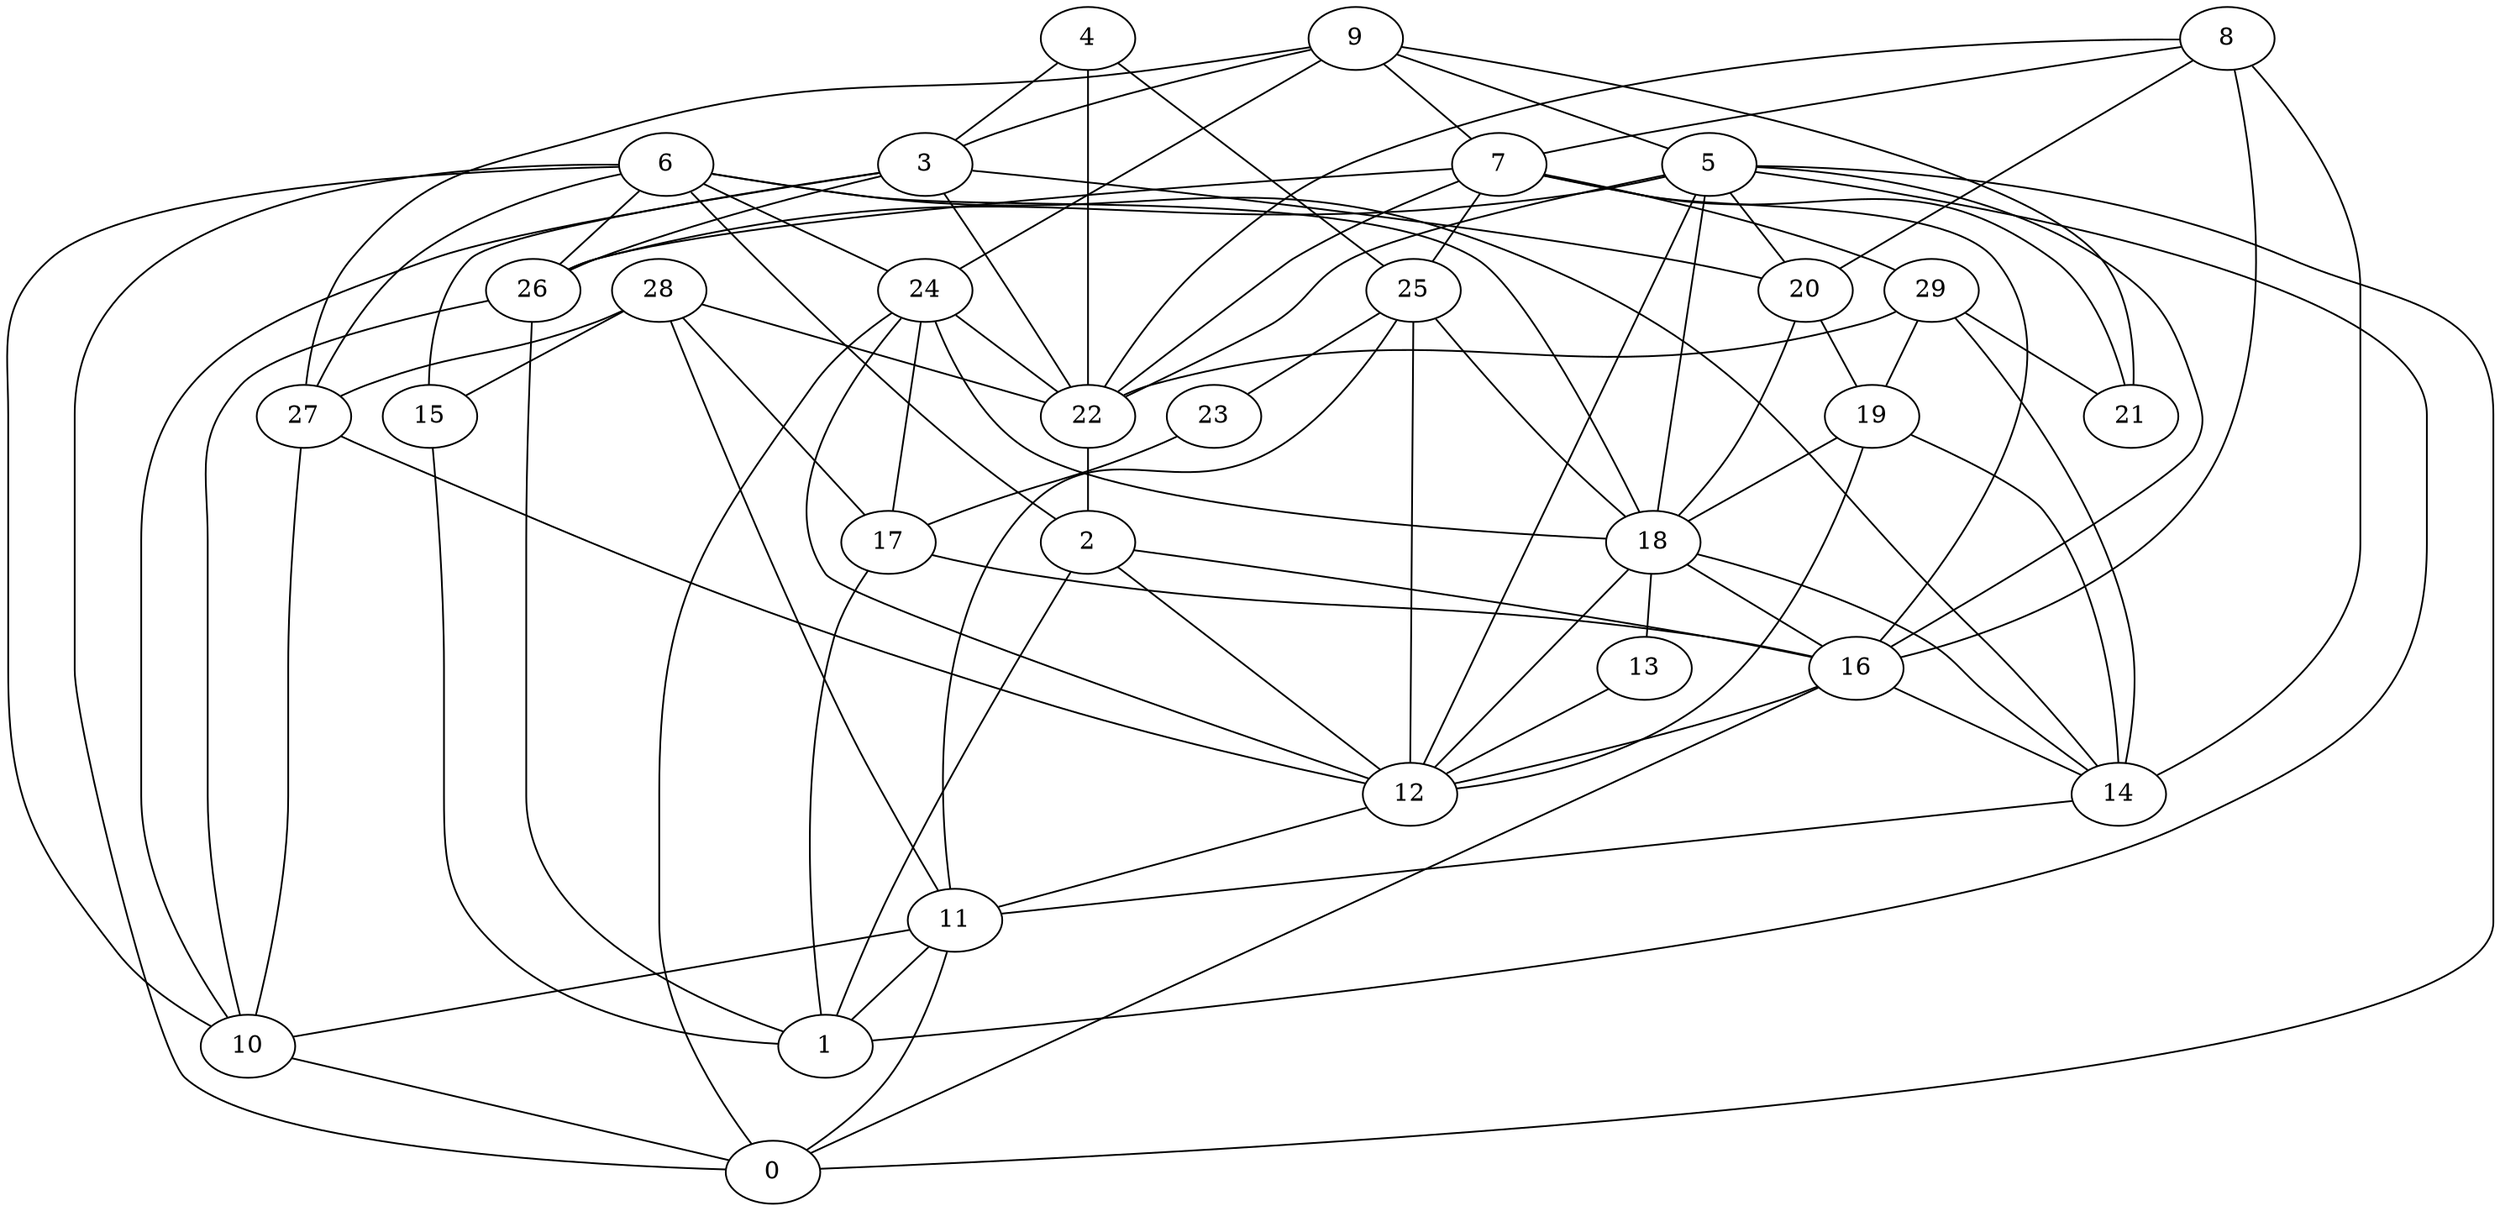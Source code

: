 digraph GG_graph {

subgraph G_graph {
edge [color = black]
"13" -> "12" [dir = none]
"29" -> "22" [dir = none]
"29" -> "21" [dir = none]
"16" -> "14" [dir = none]
"16" -> "12" [dir = none]
"26" -> "10" [dir = none]
"26" -> "1" [dir = none]
"5" -> "22" [dir = none]
"5" -> "18" [dir = none]
"5" -> "1" [dir = none]
"5" -> "0" [dir = none]
"5" -> "16" [dir = none]
"9" -> "27" [dir = none]
"9" -> "5" [dir = none]
"24" -> "17" [dir = none]
"24" -> "18" [dir = none]
"24" -> "22" [dir = none]
"24" -> "0" [dir = none]
"4" -> "25" [dir = none]
"4" -> "22" [dir = none]
"28" -> "11" [dir = none]
"28" -> "22" [dir = none]
"28" -> "15" [dir = none]
"17" -> "1" [dir = none]
"17" -> "16" [dir = none]
"18" -> "12" [dir = none]
"18" -> "13" [dir = none]
"18" -> "14" [dir = none]
"11" -> "1" [dir = none]
"23" -> "17" [dir = none]
"20" -> "18" [dir = none]
"19" -> "18" [dir = none]
"19" -> "14" [dir = none]
"3" -> "15" [dir = none]
"3" -> "10" [dir = none]
"3" -> "20" [dir = none]
"6" -> "0" [dir = none]
"6" -> "14" [dir = none]
"6" -> "27" [dir = none]
"6" -> "18" [dir = none]
"8" -> "7" [dir = none]
"8" -> "22" [dir = none]
"8" -> "20" [dir = none]
"8" -> "14" [dir = none]
"27" -> "12" [dir = none]
"27" -> "10" [dir = none]
"7" -> "21" [dir = none]
"7" -> "16" [dir = none]
"7" -> "26" [dir = none]
"7" -> "29" [dir = none]
"7" -> "25" [dir = none]
"10" -> "0" [dir = none]
"2" -> "16" [dir = none]
"2" -> "1" [dir = none]
"2" -> "12" [dir = none]
"25" -> "12" [dir = none]
"25" -> "23" [dir = none]
"25" -> "11" [dir = none]
"29" -> "19" [dir = none]
"5" -> "12" [dir = none]
"6" -> "24" [dir = none]
"19" -> "12" [dir = none]
"24" -> "12" [dir = none]
"25" -> "18" [dir = none]
"14" -> "11" [dir = none]
"9" -> "24" [dir = none]
"20" -> "19" [dir = none]
"9" -> "21" [dir = none]
"28" -> "27" [dir = none]
"7" -> "22" [dir = none]
"4" -> "3" [dir = none]
"9" -> "7" [dir = none]
"8" -> "16" [dir = none]
"18" -> "16" [dir = none]
"11" -> "0" [dir = none]
"16" -> "0" [dir = none]
"6" -> "26" [dir = none]
"11" -> "10" [dir = none]
"9" -> "3" [dir = none]
"5" -> "20" [dir = none]
"12" -> "11" [dir = none]
"6" -> "10" [dir = none]
"15" -> "1" [dir = none]
"3" -> "22" [dir = none]
"5" -> "26" [dir = none]
"6" -> "2" [dir = none]
"22" -> "2" [dir = none]
"3" -> "26" [dir = none]
"28" -> "17" [dir = none]
"29" -> "14" [dir = none]
}

}
